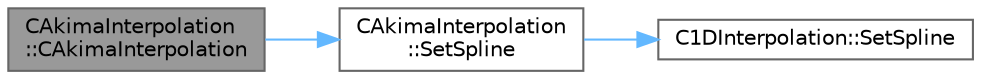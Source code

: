 digraph "CAkimaInterpolation::CAkimaInterpolation"
{
 // LATEX_PDF_SIZE
  bgcolor="transparent";
  edge [fontname=Helvetica,fontsize=10,labelfontname=Helvetica,labelfontsize=10];
  node [fontname=Helvetica,fontsize=10,shape=box,height=0.2,width=0.4];
  rankdir="LR";
  Node1 [id="Node000001",label="CAkimaInterpolation\l::CAkimaInterpolation",height=0.2,width=0.4,color="gray40", fillcolor="grey60", style="filled", fontcolor="black",tooltip="Constructor of the CAkimaInterpolation class."];
  Node1 -> Node2 [id="edge1_Node000001_Node000002",color="steelblue1",style="solid",tooltip=" "];
  Node2 [id="Node000002",label="CAkimaInterpolation\l::SetSpline",height=0.2,width=0.4,color="grey40", fillcolor="white", style="filled",URL="$classCAkimaInterpolation.html#afe4f9df5711058c4f12e7d1b6bcf2646",tooltip="Build the spline."];
  Node2 -> Node3 [id="edge2_Node000002_Node000003",color="steelblue1",style="solid",tooltip=" "];
  Node3 [id="Node000003",label="C1DInterpolation::SetSpline",height=0.2,width=0.4,color="grey40", fillcolor="white", style="filled",URL="$classC1DInterpolation.html#a268a74122ed720f6f23940d6f94b68ee",tooltip="Virtual method for setting the coefficients of the respective spline."];
}

